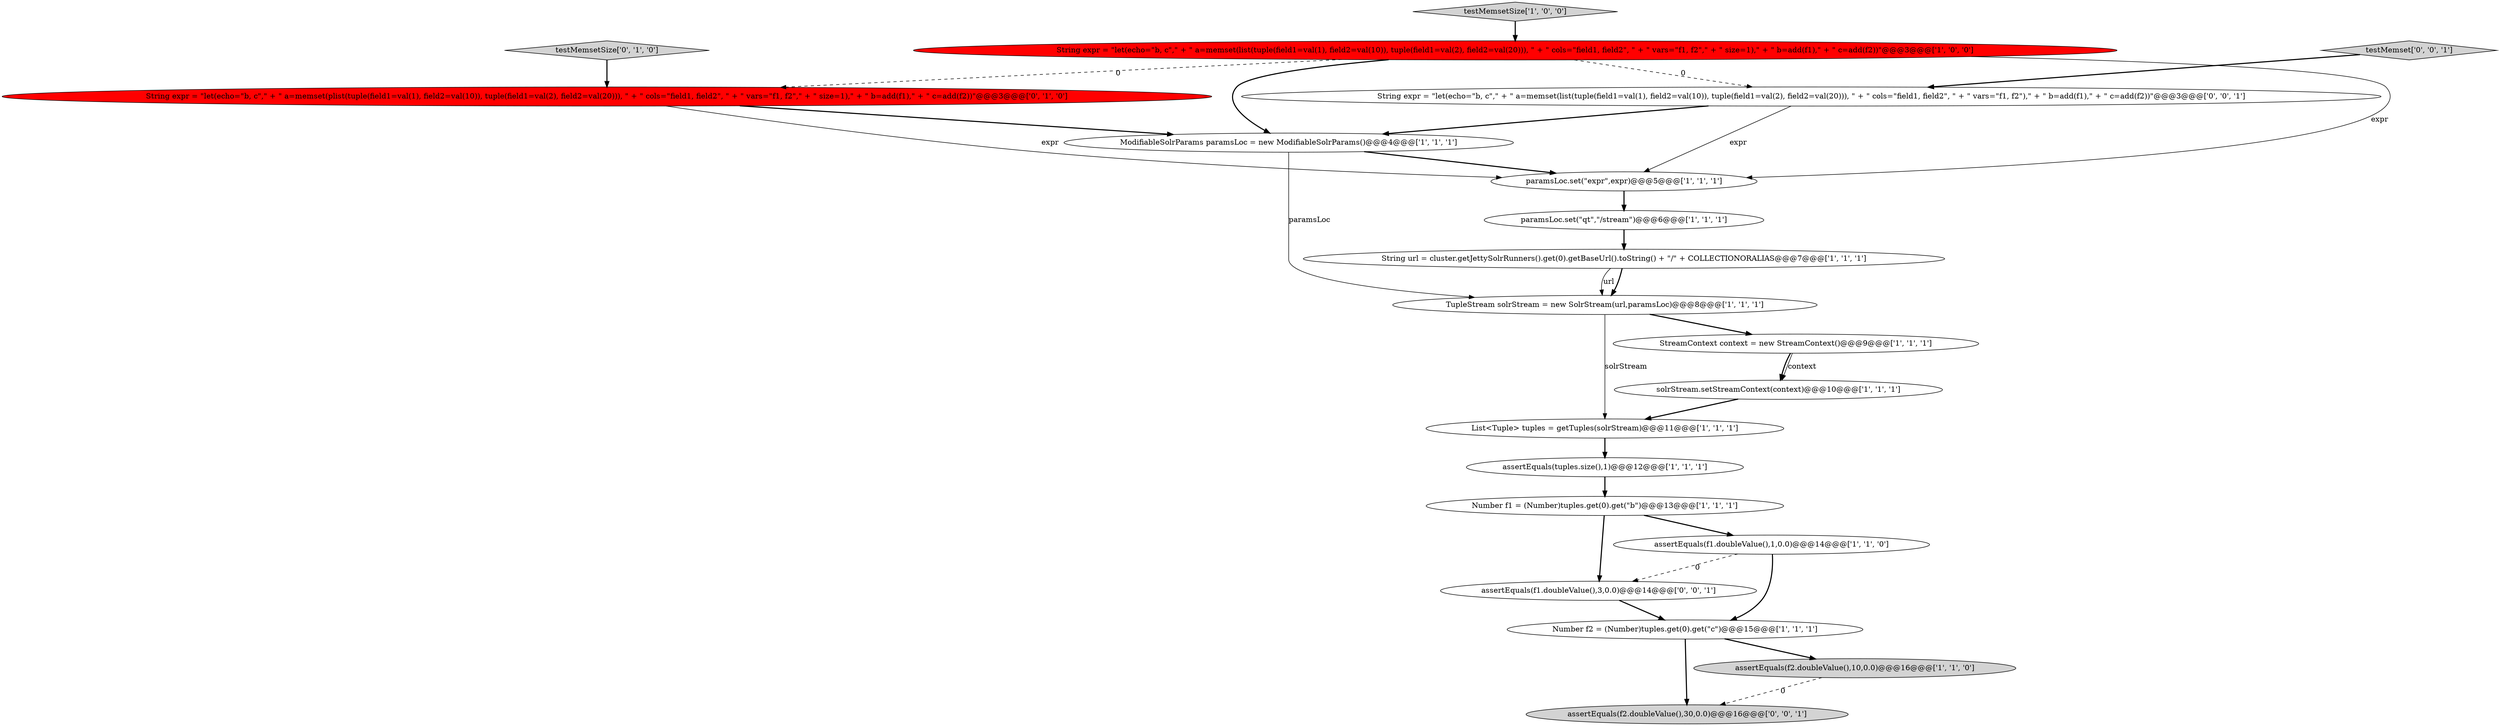 digraph {
18 [style = filled, label = "testMemset['0', '0', '1']", fillcolor = lightgray, shape = diamond image = "AAA0AAABBB3BBB"];
20 [style = filled, label = "String expr = \"let(echo=\"b, c\",\" + \" a=memset(list(tuple(field1=val(1), field2=val(10)), tuple(field1=val(2), field2=val(20))), \" + \" cols=\"field1, field2\", \" + \" vars=\"f1, f2\"),\" + \" b=add(f1),\" + \" c=add(f2))\"@@@3@@@['0', '0', '1']", fillcolor = white, shape = ellipse image = "AAA0AAABBB3BBB"];
17 [style = filled, label = "assertEquals(f2.doubleValue(),30,0.0)@@@16@@@['0', '0', '1']", fillcolor = lightgray, shape = ellipse image = "AAA0AAABBB3BBB"];
19 [style = filled, label = "assertEquals(f1.doubleValue(),3,0.0)@@@14@@@['0', '0', '1']", fillcolor = white, shape = ellipse image = "AAA0AAABBB3BBB"];
7 [style = filled, label = "String url = cluster.getJettySolrRunners().get(0).getBaseUrl().toString() + \"/\" + COLLECTIONORALIAS@@@7@@@['1', '1', '1']", fillcolor = white, shape = ellipse image = "AAA0AAABBB1BBB"];
16 [style = filled, label = "String expr = \"let(echo=\"b, c\",\" + \" a=memset(plist(tuple(field1=val(1), field2=val(10)), tuple(field1=val(2), field2=val(20))), \" + \" cols=\"field1, field2\", \" + \" vars=\"f1, f2\",\" + \" size=1),\" + \" b=add(f1),\" + \" c=add(f2))\"@@@3@@@['0', '1', '0']", fillcolor = red, shape = ellipse image = "AAA1AAABBB2BBB"];
8 [style = filled, label = "paramsLoc.set(\"qt\",\"/stream\")@@@6@@@['1', '1', '1']", fillcolor = white, shape = ellipse image = "AAA0AAABBB1BBB"];
0 [style = filled, label = "TupleStream solrStream = new SolrStream(url,paramsLoc)@@@8@@@['1', '1', '1']", fillcolor = white, shape = ellipse image = "AAA0AAABBB1BBB"];
4 [style = filled, label = "assertEquals(f1.doubleValue(),1,0.0)@@@14@@@['1', '1', '0']", fillcolor = white, shape = ellipse image = "AAA0AAABBB1BBB"];
5 [style = filled, label = "String expr = \"let(echo=\"b, c\",\" + \" a=memset(list(tuple(field1=val(1), field2=val(10)), tuple(field1=val(2), field2=val(20))), \" + \" cols=\"field1, field2\", \" + \" vars=\"f1, f2\",\" + \" size=1),\" + \" b=add(f1),\" + \" c=add(f2))\"@@@3@@@['1', '0', '0']", fillcolor = red, shape = ellipse image = "AAA1AAABBB1BBB"];
11 [style = filled, label = "testMemsetSize['1', '0', '0']", fillcolor = lightgray, shape = diamond image = "AAA0AAABBB1BBB"];
10 [style = filled, label = "Number f2 = (Number)tuples.get(0).get(\"c\")@@@15@@@['1', '1', '1']", fillcolor = white, shape = ellipse image = "AAA0AAABBB1BBB"];
3 [style = filled, label = "paramsLoc.set(\"expr\",expr)@@@5@@@['1', '1', '1']", fillcolor = white, shape = ellipse image = "AAA0AAABBB1BBB"];
2 [style = filled, label = "List<Tuple> tuples = getTuples(solrStream)@@@11@@@['1', '1', '1']", fillcolor = white, shape = ellipse image = "AAA0AAABBB1BBB"];
9 [style = filled, label = "assertEquals(f2.doubleValue(),10,0.0)@@@16@@@['1', '1', '0']", fillcolor = lightgray, shape = ellipse image = "AAA0AAABBB1BBB"];
14 [style = filled, label = "solrStream.setStreamContext(context)@@@10@@@['1', '1', '1']", fillcolor = white, shape = ellipse image = "AAA0AAABBB1BBB"];
12 [style = filled, label = "assertEquals(tuples.size(),1)@@@12@@@['1', '1', '1']", fillcolor = white, shape = ellipse image = "AAA0AAABBB1BBB"];
13 [style = filled, label = "Number f1 = (Number)tuples.get(0).get(\"b\")@@@13@@@['1', '1', '1']", fillcolor = white, shape = ellipse image = "AAA0AAABBB1BBB"];
15 [style = filled, label = "testMemsetSize['0', '1', '0']", fillcolor = lightgray, shape = diamond image = "AAA0AAABBB2BBB"];
6 [style = filled, label = "StreamContext context = new StreamContext()@@@9@@@['1', '1', '1']", fillcolor = white, shape = ellipse image = "AAA0AAABBB1BBB"];
1 [style = filled, label = "ModifiableSolrParams paramsLoc = new ModifiableSolrParams()@@@4@@@['1', '1', '1']", fillcolor = white, shape = ellipse image = "AAA0AAABBB1BBB"];
4->10 [style = bold, label=""];
0->6 [style = bold, label=""];
1->3 [style = bold, label=""];
19->10 [style = bold, label=""];
16->3 [style = solid, label="expr"];
7->0 [style = bold, label=""];
10->17 [style = bold, label=""];
7->0 [style = solid, label="url"];
20->1 [style = bold, label=""];
15->16 [style = bold, label=""];
2->12 [style = bold, label=""];
8->7 [style = bold, label=""];
5->20 [style = dashed, label="0"];
6->14 [style = bold, label=""];
5->16 [style = dashed, label="0"];
12->13 [style = bold, label=""];
5->1 [style = bold, label=""];
11->5 [style = bold, label=""];
18->20 [style = bold, label=""];
13->19 [style = bold, label=""];
0->2 [style = solid, label="solrStream"];
1->0 [style = solid, label="paramsLoc"];
16->1 [style = bold, label=""];
3->8 [style = bold, label=""];
9->17 [style = dashed, label="0"];
4->19 [style = dashed, label="0"];
14->2 [style = bold, label=""];
10->9 [style = bold, label=""];
5->3 [style = solid, label="expr"];
20->3 [style = solid, label="expr"];
6->14 [style = solid, label="context"];
13->4 [style = bold, label=""];
}
